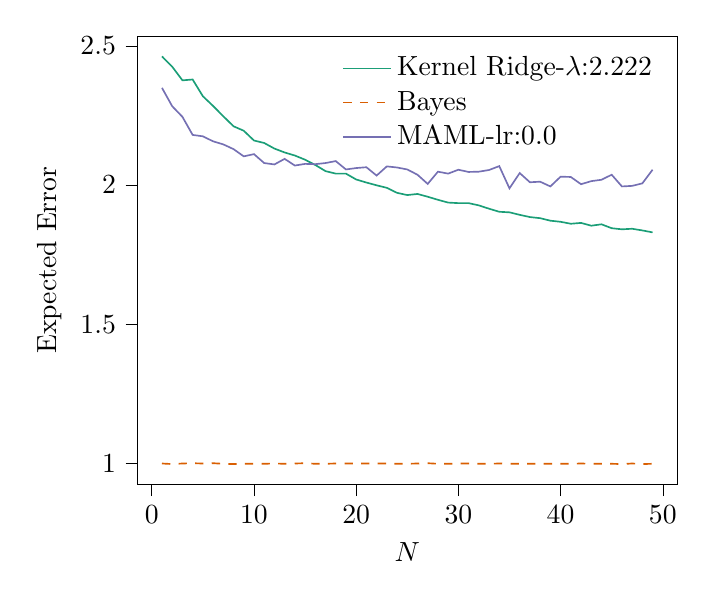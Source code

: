 % This file was created with tikzplotlib v0.10.1.
\begin{tikzpicture}

\definecolor{chocolate217952}{RGB}{217,95,2}
\definecolor{darkcyan27158119}{RGB}{27,158,119}
\definecolor{darkgray176}{RGB}{176,176,176}
\definecolor{lightslategray117112179}{RGB}{117,112,179}

\begin{axis}[
legend cell align={left},
legend style={fill opacity=0.8, draw opacity=1, text opacity=1, draw=none},
tick align=outside,
tick pos=left,
x grid style={darkgray176},
xlabel={\(\displaystyle N\)},
xmin=-1.4, xmax=51.4,
xtick style={color=black},
y grid style={darkgray176},
ylabel={Expected Error},
ymin=0.925, ymax=2.535,
ytick style={color=black}
]
\addplot [semithick, darkcyan27158119]
table {%
1 2.462
2 2.425
3 2.376
4 2.379
5 2.319
6 2.284
7 2.247
8 2.211
9 2.195
10 2.16
11 2.151
12 2.131
13 2.117
14 2.106
15 2.091
16 2.072
17 2.05
18 2.041
19 2.041
20 2.02
21 2.009
22 1.999
23 1.99
24 1.972
25 1.964
26 1.968
27 1.958
28 1.947
29 1.937
30 1.935
31 1.935
32 1.927
33 1.915
34 1.904
35 1.902
36 1.893
37 1.885
38 1.881
39 1.872
40 1.868
41 1.861
42 1.864
43 1.854
44 1.859
45 1.845
46 1.841
47 1.843
48 1.837
49 1.83
};
\addlegendentry{Kernel Ridge-$\lambda$:2.222}
\addplot [semithick, chocolate217952, dashed]
table {%
1 1.0
2 0.998
3 1.0
4 1.001
5 1.0
6 1.001
7 0.999
8 0.998
9 0.999
10 0.999
11 0.999
12 1.0
13 0.999
14 1.0
15 1.001
16 0.999
17 0.999
18 1.0
19 1.0
20 1.0
21 1.0
22 1.0
23 1.0
24 0.999
25 0.999
26 1.0
27 1.001
28 0.999
29 0.999
30 1.0
31 1.0
32 0.999
33 0.999
34 1.0
35 0.999
36 0.999
37 0.999
38 0.999
39 0.999
40 0.999
41 0.999
42 1.0
43 0.999
44 0.999
45 0.999
46 0.998
47 1.0
48 0.998
49 0.999
};
\addlegendentry{Bayes}
\addplot [semithick, lightslategray117112179]
table {%
1 2.349
2 2.283
3 2.245
4 2.18
5 2.175
6 2.157
7 2.146
8 2.129
9 2.103
10 2.111
11 2.079
12 2.074
13 2.094
14 2.07
15 2.076
16 2.075
17 2.079
18 2.086
19 2.056
20 2.061
21 2.064
22 2.034
23 2.067
24 2.063
25 2.056
26 2.037
27 2.004
28 2.048
29 2.041
30 2.055
31 2.047
32 2.048
33 2.054
34 2.068
35 1.988
36 2.043
37 2.01
38 2.012
39 1.995
40 2.03
41 2.029
42 2.003
43 2.014
44 2.019
45 2.037
46 1.995
47 1.997
48 2.006
49 2.055
};
\addlegendentry{MAML-lr:0.0}
\end{axis}

\end{tikzpicture}
